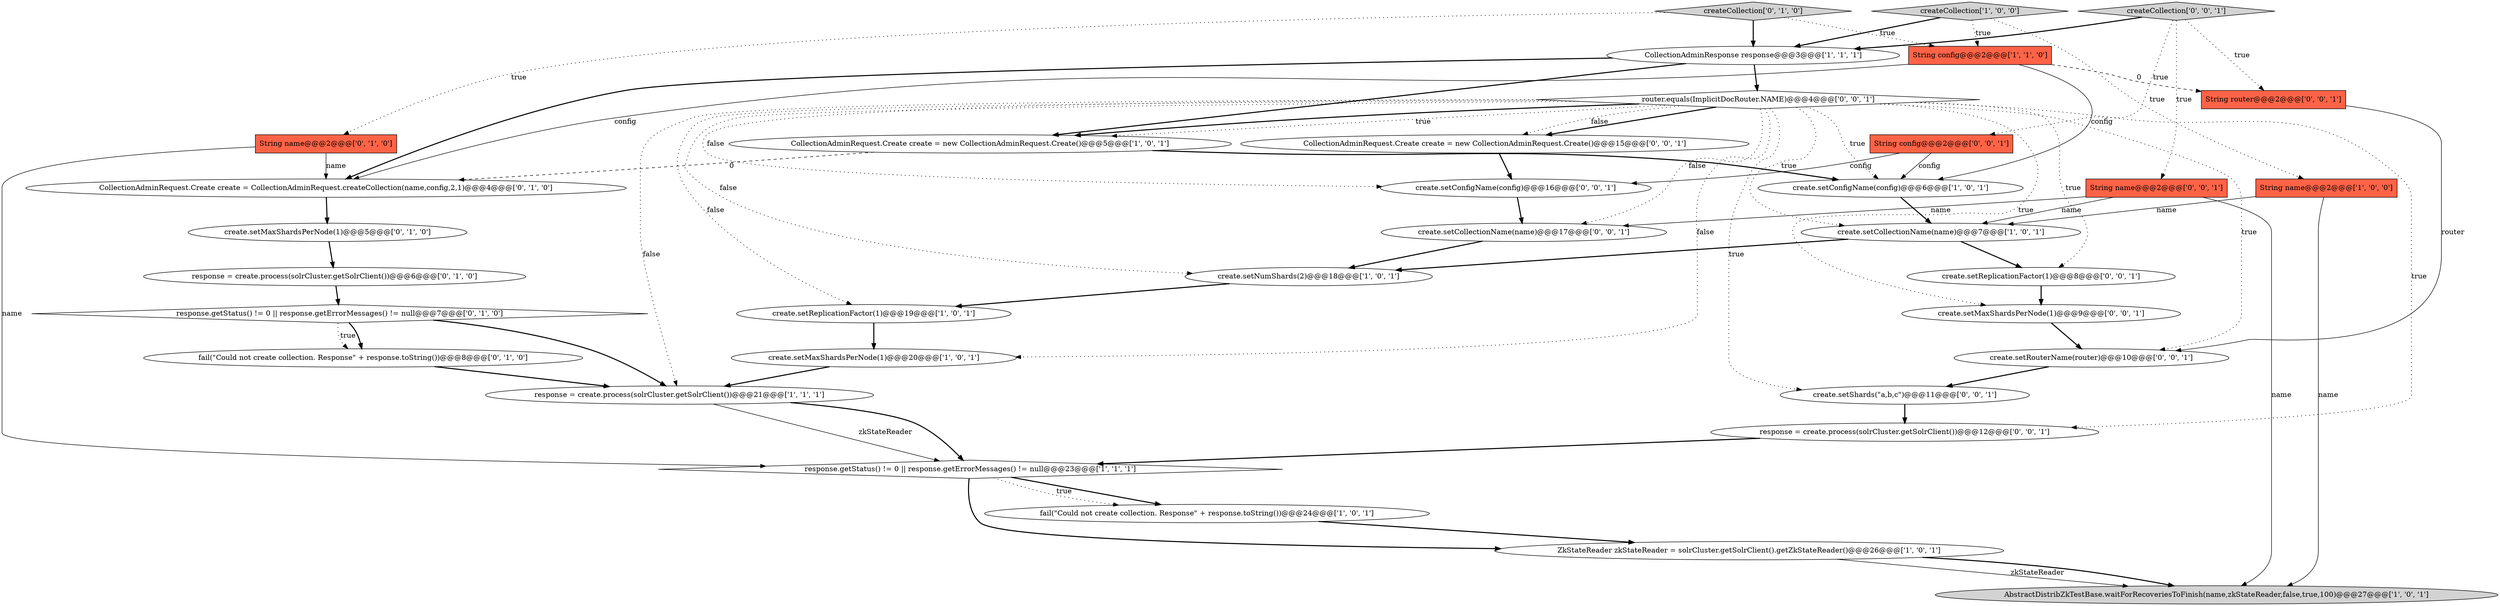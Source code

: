 digraph {
19 [style = filled, label = "response = create.process(solrCluster.getSolrClient())@@@6@@@['0', '1', '0']", fillcolor = white, shape = ellipse image = "AAA0AAABBB2BBB"];
34 [style = filled, label = "create.setConfigName(config)@@@16@@@['0', '0', '1']", fillcolor = white, shape = ellipse image = "AAA0AAABBB3BBB"];
1 [style = filled, label = "create.setConfigName(config)@@@6@@@['1', '0', '1']", fillcolor = white, shape = ellipse image = "AAA0AAABBB1BBB"];
13 [style = filled, label = "fail(\"Could not create collection. Response\" + response.toString())@@@24@@@['1', '0', '1']", fillcolor = white, shape = ellipse image = "AAA0AAABBB1BBB"];
23 [style = filled, label = "CollectionAdminRequest.Create create = new CollectionAdminRequest.Create()@@@15@@@['0', '0', '1']", fillcolor = white, shape = ellipse image = "AAA0AAABBB3BBB"];
15 [style = filled, label = "String name@@@2@@@['0', '1', '0']", fillcolor = tomato, shape = box image = "AAA0AAABBB2BBB"];
29 [style = filled, label = "create.setMaxShardsPerNode(1)@@@9@@@['0', '0', '1']", fillcolor = white, shape = ellipse image = "AAA0AAABBB3BBB"];
10 [style = filled, label = "create.setNumShards(2)@@@18@@@['1', '0', '1']", fillcolor = white, shape = ellipse image = "AAA0AAABBB1BBB"];
14 [style = filled, label = "response = create.process(solrCluster.getSolrClient())@@@21@@@['1', '1', '1']", fillcolor = white, shape = ellipse image = "AAA0AAABBB1BBB"];
3 [style = filled, label = "ZkStateReader zkStateReader = solrCluster.getSolrClient().getZkStateReader()@@@26@@@['1', '0', '1']", fillcolor = white, shape = ellipse image = "AAA0AAABBB1BBB"];
5 [style = filled, label = "AbstractDistribZkTestBase.waitForRecoveriesToFinish(name,zkStateReader,false,true,100)@@@27@@@['1', '0', '1']", fillcolor = lightgray, shape = ellipse image = "AAA0AAABBB1BBB"];
28 [style = filled, label = "String name@@@2@@@['0', '0', '1']", fillcolor = tomato, shape = box image = "AAA0AAABBB3BBB"];
25 [style = filled, label = "create.setReplicationFactor(1)@@@8@@@['0', '0', '1']", fillcolor = white, shape = ellipse image = "AAA0AAABBB3BBB"];
31 [style = filled, label = "String router@@@2@@@['0', '0', '1']", fillcolor = tomato, shape = box image = "AAA0AAABBB3BBB"];
17 [style = filled, label = "CollectionAdminRequest.Create create = CollectionAdminRequest.createCollection(name,config,2,1)@@@4@@@['0', '1', '0']", fillcolor = white, shape = ellipse image = "AAA1AAABBB2BBB"];
16 [style = filled, label = "create.setMaxShardsPerNode(1)@@@5@@@['0', '1', '0']", fillcolor = white, shape = ellipse image = "AAA0AAABBB2BBB"];
20 [style = filled, label = "response.getStatus() != 0 || response.getErrorMessages() != null@@@7@@@['0', '1', '0']", fillcolor = white, shape = diamond image = "AAA0AAABBB2BBB"];
21 [style = filled, label = "fail(\"Could not create collection. Response\" + response.toString())@@@8@@@['0', '1', '0']", fillcolor = white, shape = ellipse image = "AAA0AAABBB2BBB"];
2 [style = filled, label = "response.getStatus() != 0 || response.getErrorMessages() != null@@@23@@@['1', '1', '1']", fillcolor = white, shape = diamond image = "AAA0AAABBB1BBB"];
12 [style = filled, label = "CollectionAdminRequest.Create create = new CollectionAdminRequest.Create()@@@5@@@['1', '0', '1']", fillcolor = white, shape = ellipse image = "AAA0AAABBB1BBB"];
26 [style = filled, label = "String config@@@2@@@['0', '0', '1']", fillcolor = tomato, shape = box image = "AAA0AAABBB3BBB"];
7 [style = filled, label = "createCollection['1', '0', '0']", fillcolor = lightgray, shape = diamond image = "AAA0AAABBB1BBB"];
9 [style = filled, label = "create.setReplicationFactor(1)@@@19@@@['1', '0', '1']", fillcolor = white, shape = ellipse image = "AAA0AAABBB1BBB"];
18 [style = filled, label = "createCollection['0', '1', '0']", fillcolor = lightgray, shape = diamond image = "AAA0AAABBB2BBB"];
24 [style = filled, label = "router.equals(ImplicitDocRouter.NAME)@@@4@@@['0', '0', '1']", fillcolor = white, shape = diamond image = "AAA0AAABBB3BBB"];
6 [style = filled, label = "String config@@@2@@@['1', '1', '0']", fillcolor = tomato, shape = box image = "AAA0AAABBB1BBB"];
0 [style = filled, label = "String name@@@2@@@['1', '0', '0']", fillcolor = tomato, shape = box image = "AAA0AAABBB1BBB"];
27 [style = filled, label = "createCollection['0', '0', '1']", fillcolor = lightgray, shape = diamond image = "AAA0AAABBB3BBB"];
32 [style = filled, label = "create.setShards(\"a,b,c\")@@@11@@@['0', '0', '1']", fillcolor = white, shape = ellipse image = "AAA0AAABBB3BBB"];
11 [style = filled, label = "create.setCollectionName(name)@@@7@@@['1', '0', '1']", fillcolor = white, shape = ellipse image = "AAA0AAABBB1BBB"];
4 [style = filled, label = "create.setMaxShardsPerNode(1)@@@20@@@['1', '0', '1']", fillcolor = white, shape = ellipse image = "AAA0AAABBB1BBB"];
8 [style = filled, label = "CollectionAdminResponse response@@@3@@@['1', '1', '1']", fillcolor = white, shape = ellipse image = "AAA0AAABBB1BBB"];
30 [style = filled, label = "response = create.process(solrCluster.getSolrClient())@@@12@@@['0', '0', '1']", fillcolor = white, shape = ellipse image = "AAA0AAABBB3BBB"];
22 [style = filled, label = "create.setRouterName(router)@@@10@@@['0', '0', '1']", fillcolor = white, shape = ellipse image = "AAA0AAABBB3BBB"];
33 [style = filled, label = "create.setCollectionName(name)@@@17@@@['0', '0', '1']", fillcolor = white, shape = ellipse image = "AAA0AAABBB3BBB"];
0->11 [style = solid, label="name"];
11->25 [style = bold, label=""];
6->31 [style = dashed, label="0"];
21->14 [style = bold, label=""];
25->29 [style = bold, label=""];
18->15 [style = dotted, label="true"];
7->8 [style = bold, label=""];
12->17 [style = dashed, label="0"];
6->1 [style = solid, label="config"];
8->12 [style = bold, label=""];
9->4 [style = bold, label=""];
24->4 [style = dotted, label="false"];
24->23 [style = bold, label=""];
20->21 [style = dotted, label="true"];
26->34 [style = solid, label="config"];
24->10 [style = dotted, label="false"];
10->9 [style = bold, label=""];
2->13 [style = bold, label=""];
33->10 [style = bold, label=""];
19->20 [style = bold, label=""];
16->19 [style = bold, label=""];
24->11 [style = dotted, label="true"];
30->2 [style = bold, label=""];
12->1 [style = bold, label=""];
24->23 [style = dotted, label="false"];
6->17 [style = solid, label="config"];
34->33 [style = bold, label=""];
15->2 [style = solid, label="name"];
3->5 [style = solid, label="zkStateReader"];
31->22 [style = solid, label="router"];
8->17 [style = bold, label=""];
27->26 [style = dotted, label="true"];
3->5 [style = bold, label=""];
14->2 [style = solid, label="zkStateReader"];
15->17 [style = solid, label="name"];
1->11 [style = bold, label=""];
2->3 [style = bold, label=""];
22->32 [style = bold, label=""];
23->34 [style = bold, label=""];
18->6 [style = dotted, label="true"];
20->21 [style = bold, label=""];
27->8 [style = bold, label=""];
24->22 [style = dotted, label="true"];
24->14 [style = dotted, label="false"];
0->5 [style = solid, label="name"];
28->11 [style = solid, label="name"];
11->10 [style = bold, label=""];
24->9 [style = dotted, label="false"];
28->33 [style = solid, label="name"];
2->13 [style = dotted, label="true"];
24->12 [style = dotted, label="true"];
24->29 [style = dotted, label="true"];
4->14 [style = bold, label=""];
24->32 [style = dotted, label="true"];
14->2 [style = bold, label=""];
13->3 [style = bold, label=""];
29->22 [style = bold, label=""];
24->12 [style = bold, label=""];
7->0 [style = dotted, label="true"];
24->1 [style = dotted, label="true"];
32->30 [style = bold, label=""];
24->25 [style = dotted, label="true"];
24->33 [style = dotted, label="false"];
18->8 [style = bold, label=""];
8->24 [style = bold, label=""];
20->14 [style = bold, label=""];
17->16 [style = bold, label=""];
27->28 [style = dotted, label="true"];
24->30 [style = dotted, label="true"];
28->5 [style = solid, label="name"];
26->1 [style = solid, label="config"];
24->34 [style = dotted, label="false"];
27->31 [style = dotted, label="true"];
7->6 [style = dotted, label="true"];
}
